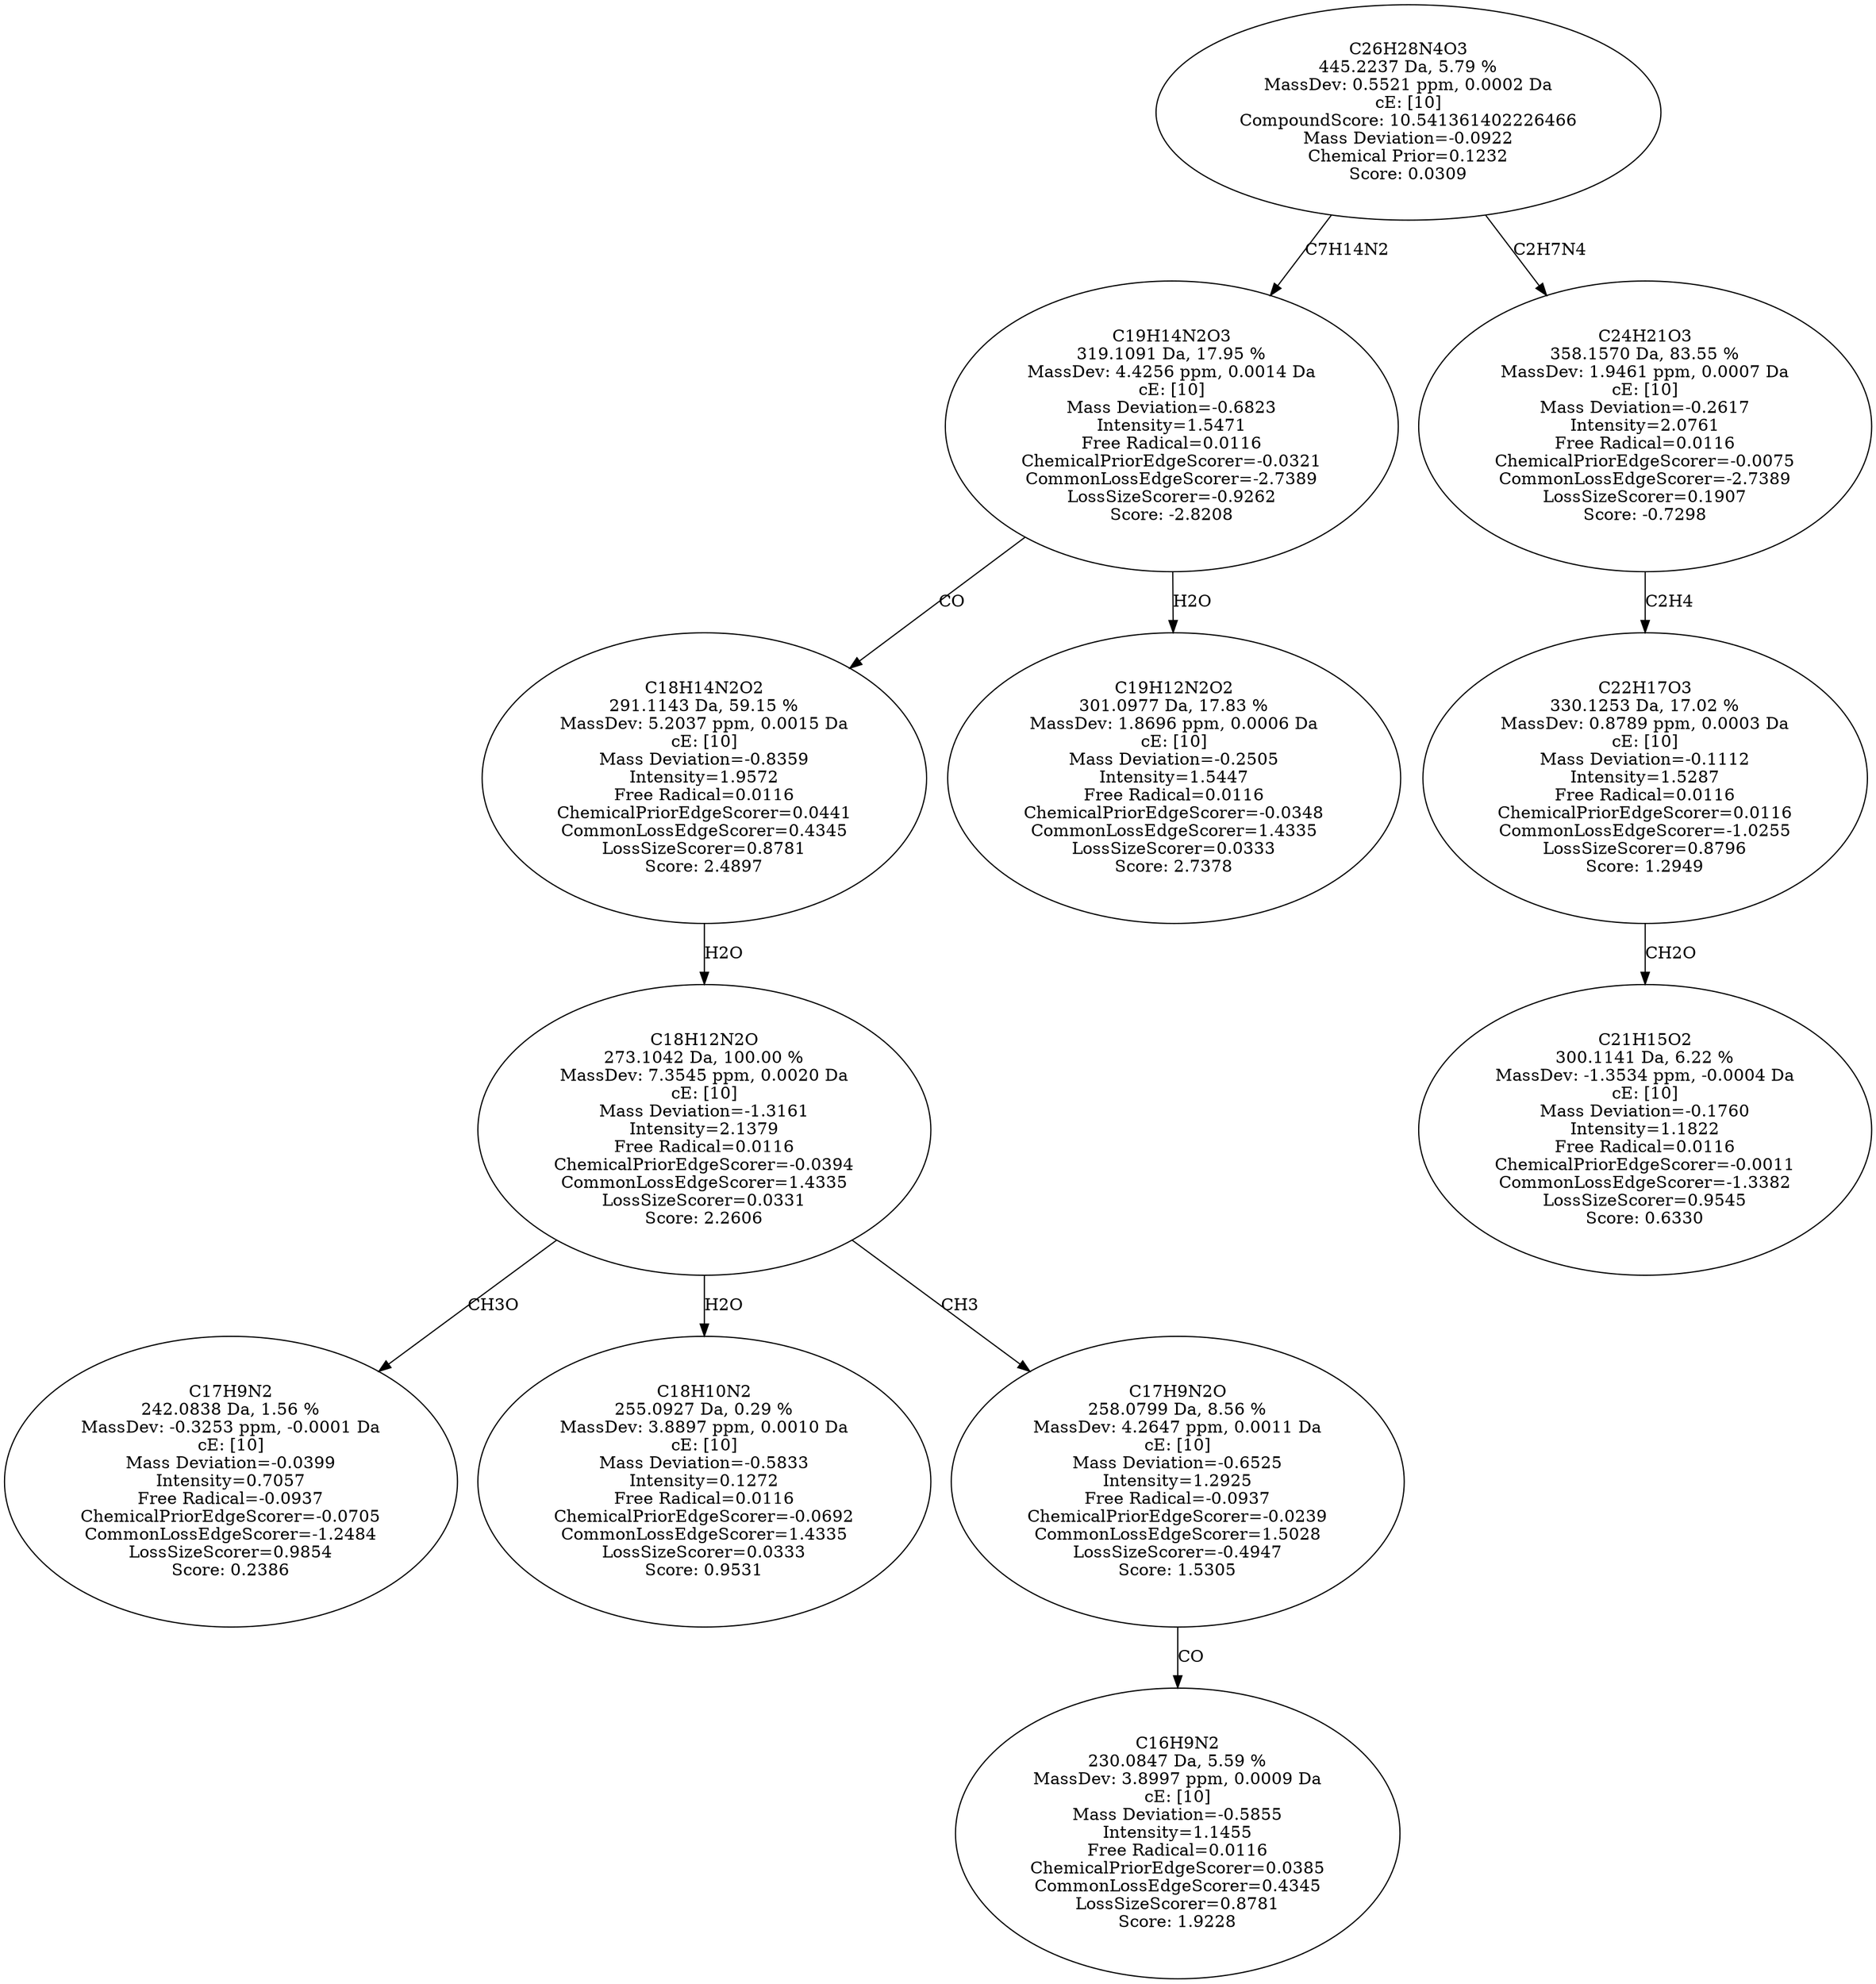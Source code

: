 strict digraph {
v1 [label="C17H9N2\n242.0838 Da, 1.56 %\nMassDev: -0.3253 ppm, -0.0001 Da\ncE: [10]\nMass Deviation=-0.0399\nIntensity=0.7057\nFree Radical=-0.0937\nChemicalPriorEdgeScorer=-0.0705\nCommonLossEdgeScorer=-1.2484\nLossSizeScorer=0.9854\nScore: 0.2386"];
v2 [label="C18H10N2\n255.0927 Da, 0.29 %\nMassDev: 3.8897 ppm, 0.0010 Da\ncE: [10]\nMass Deviation=-0.5833\nIntensity=0.1272\nFree Radical=0.0116\nChemicalPriorEdgeScorer=-0.0692\nCommonLossEdgeScorer=1.4335\nLossSizeScorer=0.0333\nScore: 0.9531"];
v3 [label="C16H9N2\n230.0847 Da, 5.59 %\nMassDev: 3.8997 ppm, 0.0009 Da\ncE: [10]\nMass Deviation=-0.5855\nIntensity=1.1455\nFree Radical=0.0116\nChemicalPriorEdgeScorer=0.0385\nCommonLossEdgeScorer=0.4345\nLossSizeScorer=0.8781\nScore: 1.9228"];
v4 [label="C17H9N2O\n258.0799 Da, 8.56 %\nMassDev: 4.2647 ppm, 0.0011 Da\ncE: [10]\nMass Deviation=-0.6525\nIntensity=1.2925\nFree Radical=-0.0937\nChemicalPriorEdgeScorer=-0.0239\nCommonLossEdgeScorer=1.5028\nLossSizeScorer=-0.4947\nScore: 1.5305"];
v5 [label="C18H12N2O\n273.1042 Da, 100.00 %\nMassDev: 7.3545 ppm, 0.0020 Da\ncE: [10]\nMass Deviation=-1.3161\nIntensity=2.1379\nFree Radical=0.0116\nChemicalPriorEdgeScorer=-0.0394\nCommonLossEdgeScorer=1.4335\nLossSizeScorer=0.0331\nScore: 2.2606"];
v6 [label="C18H14N2O2\n291.1143 Da, 59.15 %\nMassDev: 5.2037 ppm, 0.0015 Da\ncE: [10]\nMass Deviation=-0.8359\nIntensity=1.9572\nFree Radical=0.0116\nChemicalPriorEdgeScorer=0.0441\nCommonLossEdgeScorer=0.4345\nLossSizeScorer=0.8781\nScore: 2.4897"];
v7 [label="C19H12N2O2\n301.0977 Da, 17.83 %\nMassDev: 1.8696 ppm, 0.0006 Da\ncE: [10]\nMass Deviation=-0.2505\nIntensity=1.5447\nFree Radical=0.0116\nChemicalPriorEdgeScorer=-0.0348\nCommonLossEdgeScorer=1.4335\nLossSizeScorer=0.0333\nScore: 2.7378"];
v8 [label="C19H14N2O3\n319.1091 Da, 17.95 %\nMassDev: 4.4256 ppm, 0.0014 Da\ncE: [10]\nMass Deviation=-0.6823\nIntensity=1.5471\nFree Radical=0.0116\nChemicalPriorEdgeScorer=-0.0321\nCommonLossEdgeScorer=-2.7389\nLossSizeScorer=-0.9262\nScore: -2.8208"];
v9 [label="C21H15O2\n300.1141 Da, 6.22 %\nMassDev: -1.3534 ppm, -0.0004 Da\ncE: [10]\nMass Deviation=-0.1760\nIntensity=1.1822\nFree Radical=0.0116\nChemicalPriorEdgeScorer=-0.0011\nCommonLossEdgeScorer=-1.3382\nLossSizeScorer=0.9545\nScore: 0.6330"];
v10 [label="C22H17O3\n330.1253 Da, 17.02 %\nMassDev: 0.8789 ppm, 0.0003 Da\ncE: [10]\nMass Deviation=-0.1112\nIntensity=1.5287\nFree Radical=0.0116\nChemicalPriorEdgeScorer=0.0116\nCommonLossEdgeScorer=-1.0255\nLossSizeScorer=0.8796\nScore: 1.2949"];
v11 [label="C24H21O3\n358.1570 Da, 83.55 %\nMassDev: 1.9461 ppm, 0.0007 Da\ncE: [10]\nMass Deviation=-0.2617\nIntensity=2.0761\nFree Radical=0.0116\nChemicalPriorEdgeScorer=-0.0075\nCommonLossEdgeScorer=-2.7389\nLossSizeScorer=0.1907\nScore: -0.7298"];
v12 [label="C26H28N4O3\n445.2237 Da, 5.79 %\nMassDev: 0.5521 ppm, 0.0002 Da\ncE: [10]\nCompoundScore: 10.541361402226466\nMass Deviation=-0.0922\nChemical Prior=0.1232\nScore: 0.0309"];
v5 -> v1 [label="CH3O"];
v5 -> v2 [label="H2O"];
v4 -> v3 [label="CO"];
v5 -> v4 [label="CH3"];
v6 -> v5 [label="H2O"];
v8 -> v6 [label="CO"];
v8 -> v7 [label="H2O"];
v12 -> v8 [label="C7H14N2"];
v10 -> v9 [label="CH2O"];
v11 -> v10 [label="C2H4"];
v12 -> v11 [label="C2H7N4"];
}